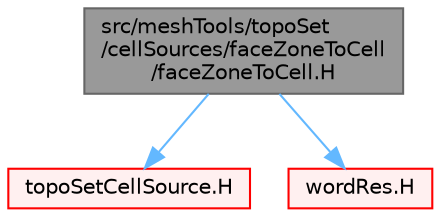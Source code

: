 digraph "src/meshTools/topoSet/cellSources/faceZoneToCell/faceZoneToCell.H"
{
 // LATEX_PDF_SIZE
  bgcolor="transparent";
  edge [fontname=Helvetica,fontsize=10,labelfontname=Helvetica,labelfontsize=10];
  node [fontname=Helvetica,fontsize=10,shape=box,height=0.2,width=0.4];
  Node1 [id="Node000001",label="src/meshTools/topoSet\l/cellSources/faceZoneToCell\l/faceZoneToCell.H",height=0.2,width=0.4,color="gray40", fillcolor="grey60", style="filled", fontcolor="black",tooltip=" "];
  Node1 -> Node2 [id="edge1_Node000001_Node000002",color="steelblue1",style="solid",tooltip=" "];
  Node2 [id="Node000002",label="topoSetCellSource.H",height=0.2,width=0.4,color="red", fillcolor="#FFF0F0", style="filled",URL="$topoSetCellSource_8H.html",tooltip=" "];
  Node1 -> Node215 [id="edge2_Node000001_Node000215",color="steelblue1",style="solid",tooltip=" "];
  Node215 [id="Node000215",label="wordRes.H",height=0.2,width=0.4,color="red", fillcolor="#FFF0F0", style="filled",URL="$wordRes_8H.html",tooltip=" "];
}
